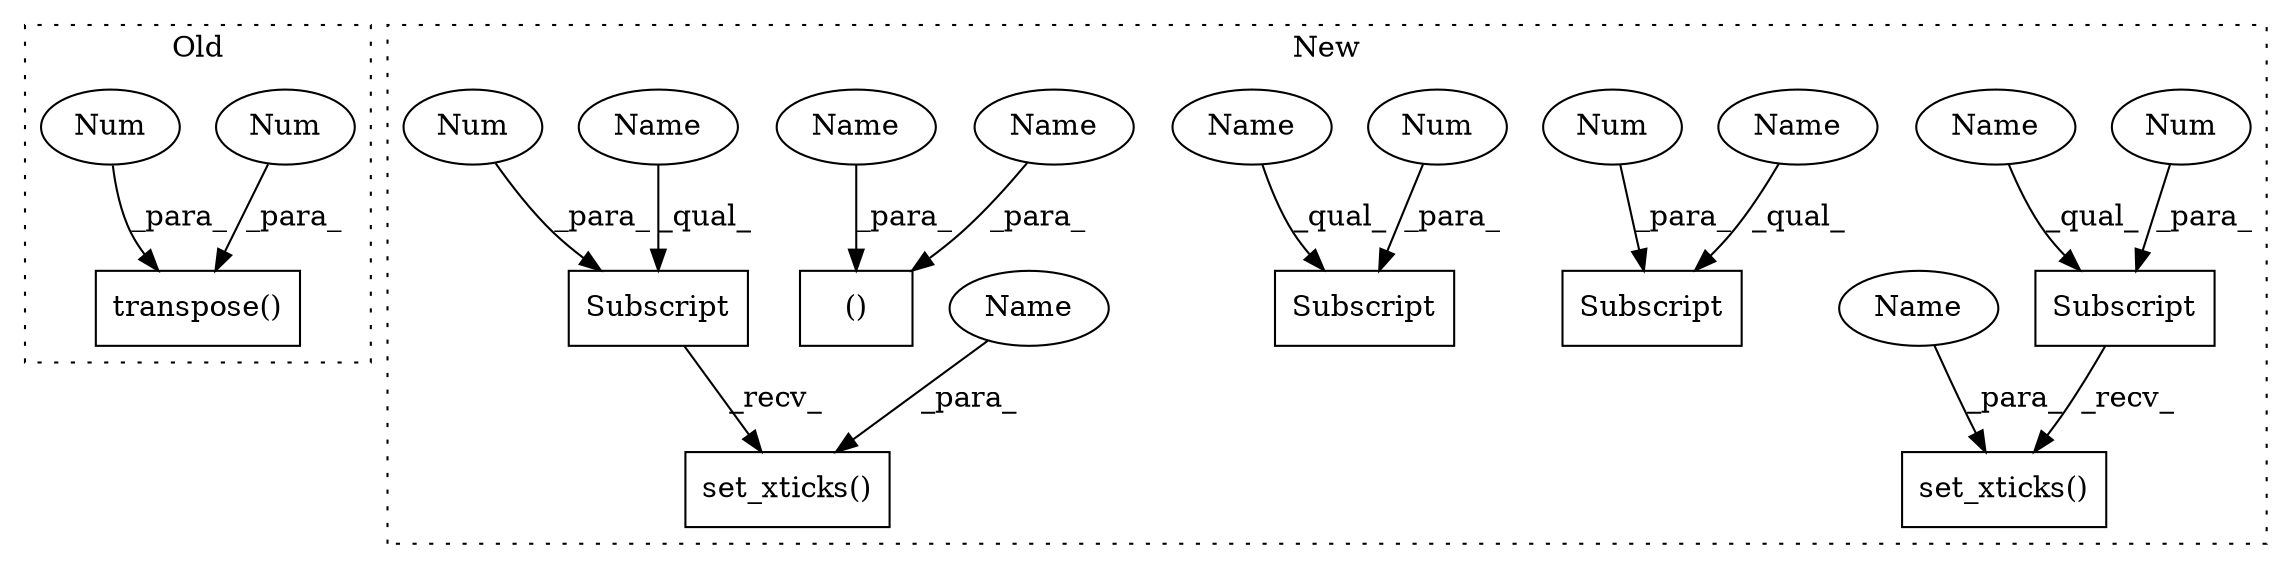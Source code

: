 digraph G {
subgraph cluster0 {
1 [label="transpose()" a="75" s="1596,1675" l="75,1" shape="box"];
3 [label="Num" a="76" s="1674" l="1" shape="ellipse"];
4 [label="Num" a="76" s="1671" l="1" shape="ellipse"];
label = "Old";
style="dotted";
}
subgraph cluster1 {
2 [label="set_xticks()" a="75" s="2651,2683" l="17,14" shape="box"];
5 [label="()" a="54" s="2469" l="17" shape="box"];
6 [label="set_xticks()" a="75" s="2543,2575" l="17,13" shape="box"];
7 [label="Subscript" a="63" s="2651,0" l="5,0" shape="box"];
8 [label="Subscript" a="63" s="2543,0" l="5,0" shape="box"];
9 [label="Num" a="76" s="2546" l="1" shape="ellipse"];
10 [label="Subscript" a="63" s="2601,0" l="5,0" shape="box"];
11 [label="Num" a="76" s="2654" l="1" shape="ellipse"];
12 [label="Subscript" a="63" s="2710,0" l="5,0" shape="box"];
13 [label="Num" a="76" s="2713" l="1" shape="ellipse"];
14 [label="Num" a="76" s="2604" l="1" shape="ellipse"];
15 [label="Name" a="87" s="2543" l="2" shape="ellipse"];
16 [label="Name" a="87" s="2710" l="2" shape="ellipse"];
17 [label="Name" a="87" s="2651" l="2" shape="ellipse"];
18 [label="Name" a="87" s="2601" l="2" shape="ellipse"];
19 [label="Name" a="87" s="2560" l="15" shape="ellipse"];
20 [label="Name" a="87" s="2454" l="15" shape="ellipse"];
21 [label="Name" a="87" s="2471" l="15" shape="ellipse"];
22 [label="Name" a="87" s="2668" l="15" shape="ellipse"];
label = "New";
style="dotted";
}
3 -> 1 [label="_para_"];
4 -> 1 [label="_para_"];
7 -> 2 [label="_recv_"];
8 -> 6 [label="_recv_"];
9 -> 8 [label="_para_"];
11 -> 7 [label="_para_"];
13 -> 12 [label="_para_"];
14 -> 10 [label="_para_"];
15 -> 8 [label="_qual_"];
16 -> 12 [label="_qual_"];
17 -> 7 [label="_qual_"];
18 -> 10 [label="_qual_"];
19 -> 6 [label="_para_"];
20 -> 5 [label="_para_"];
21 -> 5 [label="_para_"];
22 -> 2 [label="_para_"];
}